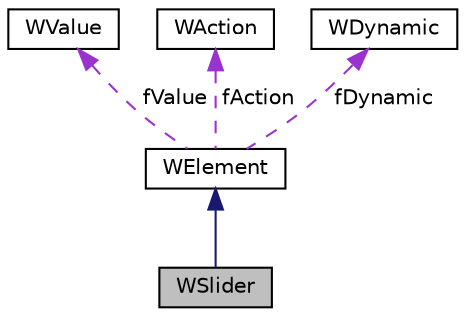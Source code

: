 digraph "WSlider"
{
 // LATEX_PDF_SIZE
  edge [fontname="Helvetica",fontsize="10",labelfontname="Helvetica",labelfontsize="10"];
  node [fontname="Helvetica",fontsize="10",shape=record];
  Node1 [label="WSlider",height=0.2,width=0.4,color="black", fillcolor="grey75", style="filled", fontcolor="black",tooltip=" "];
  Node2 -> Node1 [dir="back",color="midnightblue",fontsize="10",style="solid",fontname="Helvetica"];
  Node2 [label="WElement",height=0.2,width=0.4,color="black", fillcolor="white", style="filled",URL="$classWElement.html",tooltip=" "];
  Node3 -> Node2 [dir="back",color="darkorchid3",fontsize="10",style="dashed",label=" fValue" ,fontname="Helvetica"];
  Node3 [label="WValue",height=0.2,width=0.4,color="black", fillcolor="white", style="filled",URL="$classWValue.html",tooltip=" "];
  Node4 -> Node2 [dir="back",color="darkorchid3",fontsize="10",style="dashed",label=" fAction" ,fontname="Helvetica"];
  Node4 [label="WAction",height=0.2,width=0.4,color="black", fillcolor="white", style="filled",URL="$classWAction.html",tooltip=" "];
  Node5 -> Node2 [dir="back",color="darkorchid3",fontsize="10",style="dashed",label=" fDynamic" ,fontname="Helvetica"];
  Node5 [label="WDynamic",height=0.2,width=0.4,color="black", fillcolor="white", style="filled",URL="$classWDynamic.html",tooltip=" "];
}
